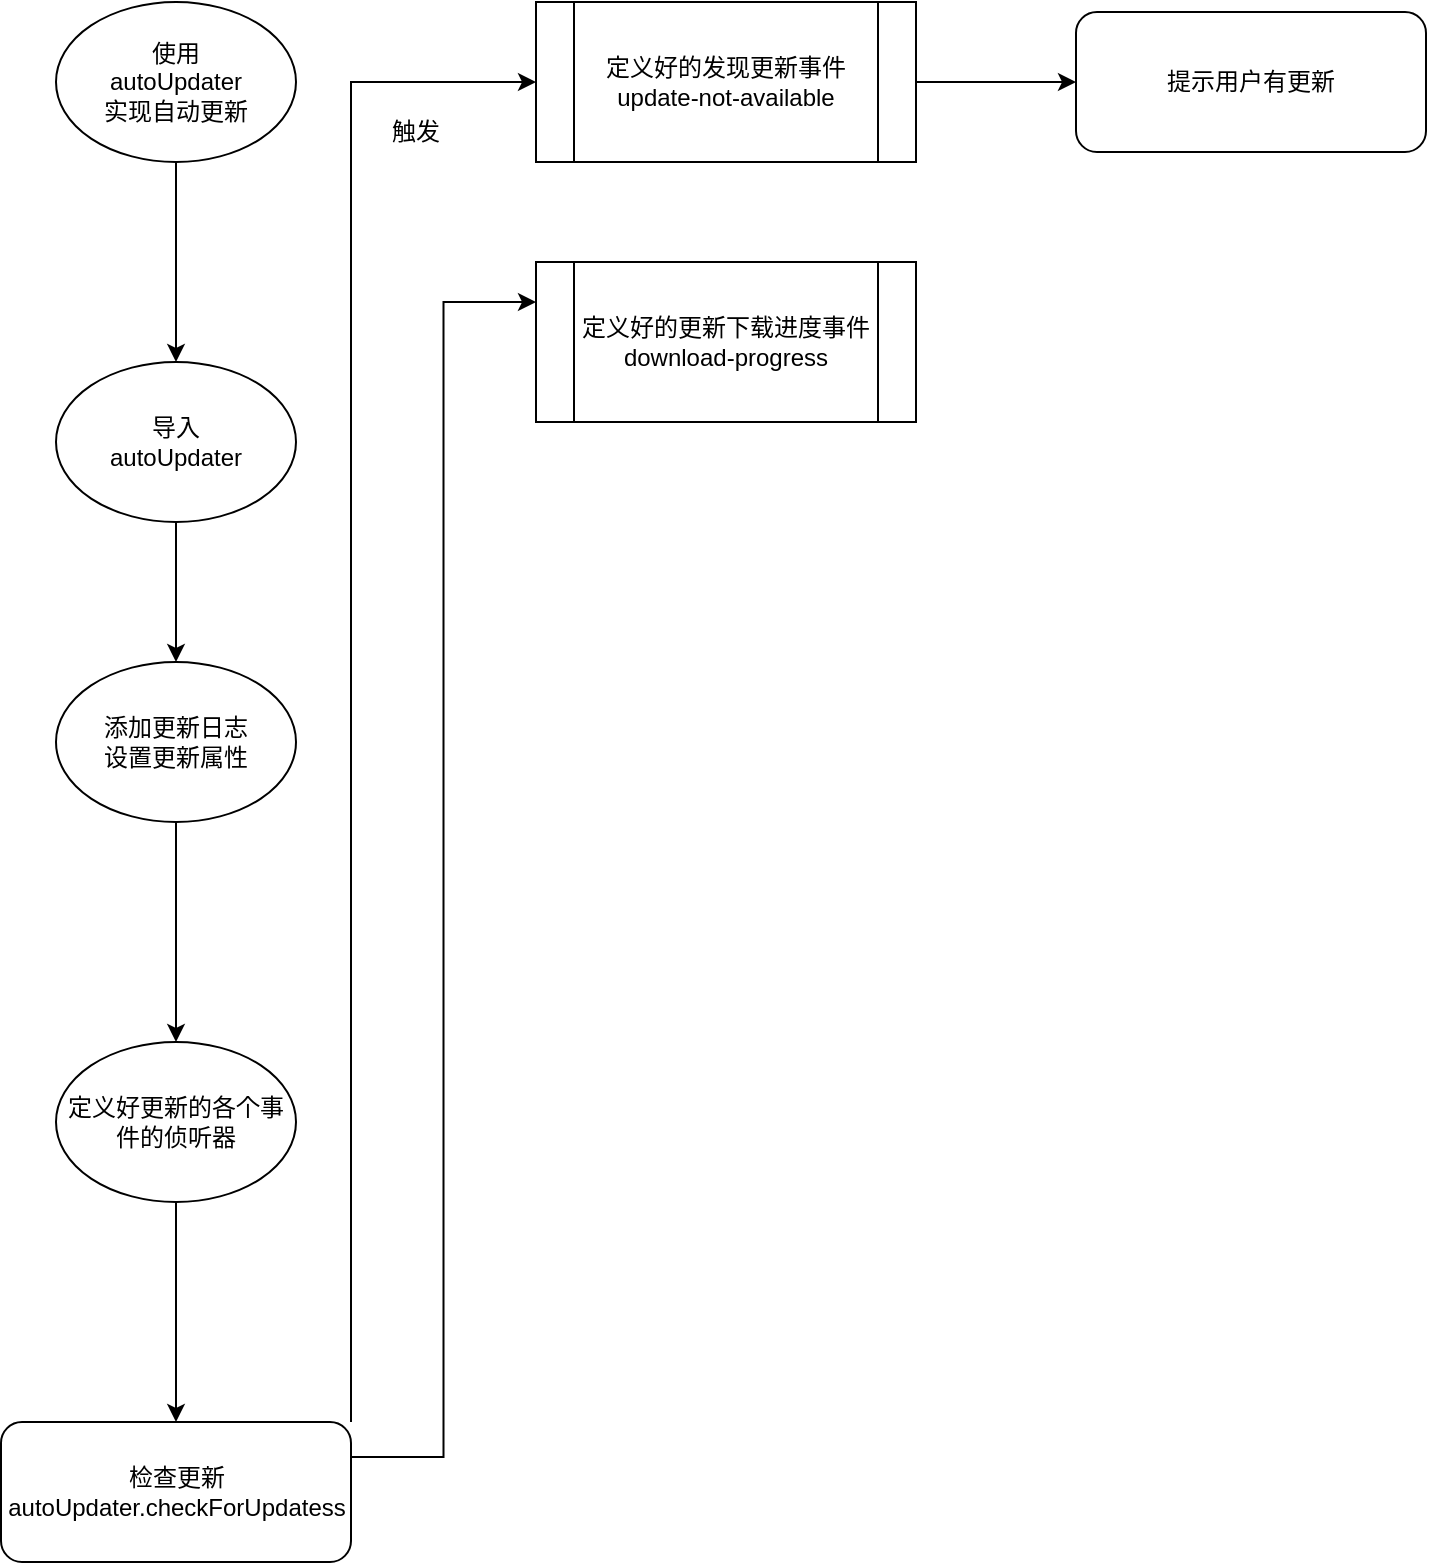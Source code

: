 <mxfile version="14.2.3" type="github">
  <diagram id="F97wJb-DD7JK8EOw3NRO" name="第 1 页">
    <mxGraphModel dx="1929" dy="582" grid="1" gridSize="10" guides="1" tooltips="1" connect="1" arrows="1" fold="1" page="1" pageScale="1" pageWidth="827" pageHeight="1169" math="0" shadow="0">
      <root>
        <mxCell id="0" />
        <mxCell id="1" parent="0" />
        <mxCell id="Sr2g0wbvPeNb8CKuxqv0-34" style="edgeStyle=orthogonalEdgeStyle;rounded=0;orthogonalLoop=1;jettySize=auto;html=1;exitX=0.5;exitY=1;exitDx=0;exitDy=0;entryX=0.5;entryY=0;entryDx=0;entryDy=0;" edge="1" parent="1" source="Sr2g0wbvPeNb8CKuxqv0-3" target="Sr2g0wbvPeNb8CKuxqv0-19">
          <mxGeometry relative="1" as="geometry" />
        </mxCell>
        <mxCell id="Sr2g0wbvPeNb8CKuxqv0-3" value="定义好更新的各个事件的侦听器" style="ellipse;whiteSpace=wrap;html=1;rounded=0;" vertex="1" parent="1">
          <mxGeometry x="-100" y="570" width="120" height="80" as="geometry" />
        </mxCell>
        <mxCell id="Sr2g0wbvPeNb8CKuxqv0-26" style="edgeStyle=orthogonalEdgeStyle;rounded=0;orthogonalLoop=1;jettySize=auto;html=1;exitX=0.5;exitY=1;exitDx=0;exitDy=0;" edge="1" parent="1" source="Sr2g0wbvPeNb8CKuxqv0-5" target="Sr2g0wbvPeNb8CKuxqv0-9">
          <mxGeometry relative="1" as="geometry" />
        </mxCell>
        <mxCell id="Sr2g0wbvPeNb8CKuxqv0-5" value="使用&lt;div&gt;autoUpdater&lt;/div&gt;&lt;div&gt;实现自动更新&lt;/div&gt;" style="ellipse;whiteSpace=wrap;html=1;rounded=0;" vertex="1" parent="1">
          <mxGeometry x="-100" y="50" width="120" height="80" as="geometry" />
        </mxCell>
        <mxCell id="Sr2g0wbvPeNb8CKuxqv0-32" style="edgeStyle=orthogonalEdgeStyle;rounded=0;orthogonalLoop=1;jettySize=auto;html=1;exitX=0.5;exitY=1;exitDx=0;exitDy=0;entryX=0.5;entryY=0;entryDx=0;entryDy=0;" edge="1" parent="1" source="Sr2g0wbvPeNb8CKuxqv0-9" target="Sr2g0wbvPeNb8CKuxqv0-31">
          <mxGeometry relative="1" as="geometry" />
        </mxCell>
        <mxCell id="Sr2g0wbvPeNb8CKuxqv0-9" value="&lt;span&gt;导入&lt;/span&gt;&lt;br&gt;&lt;span&gt;autoUpdater&lt;/span&gt;" style="ellipse;whiteSpace=wrap;html=1;" vertex="1" parent="1">
          <mxGeometry x="-100" y="230" width="120" height="80" as="geometry" />
        </mxCell>
        <mxCell id="Sr2g0wbvPeNb8CKuxqv0-40" style="edgeStyle=orthogonalEdgeStyle;rounded=0;orthogonalLoop=1;jettySize=auto;html=1;exitX=1;exitY=0.5;exitDx=0;exitDy=0;entryX=0;entryY=0.5;entryDx=0;entryDy=0;" edge="1" parent="1" source="Sr2g0wbvPeNb8CKuxqv0-15" target="Sr2g0wbvPeNb8CKuxqv0-24">
          <mxGeometry relative="1" as="geometry" />
        </mxCell>
        <mxCell id="Sr2g0wbvPeNb8CKuxqv0-15" value="定义好的发现更新事件&lt;br&gt;update-not-available" style="shape=process;whiteSpace=wrap;html=1;backgroundOutline=1;rounded=0;" vertex="1" parent="1">
          <mxGeometry x="140" y="50" width="190" height="80" as="geometry" />
        </mxCell>
        <mxCell id="Sr2g0wbvPeNb8CKuxqv0-36" style="edgeStyle=orthogonalEdgeStyle;rounded=0;orthogonalLoop=1;jettySize=auto;html=1;exitX=1;exitY=0;exitDx=0;exitDy=0;entryX=0;entryY=0.5;entryDx=0;entryDy=0;" edge="1" parent="1" source="Sr2g0wbvPeNb8CKuxqv0-19" target="Sr2g0wbvPeNb8CKuxqv0-15">
          <mxGeometry relative="1" as="geometry" />
        </mxCell>
        <mxCell id="Sr2g0wbvPeNb8CKuxqv0-39" style="edgeStyle=orthogonalEdgeStyle;rounded=0;orthogonalLoop=1;jettySize=auto;html=1;exitX=1;exitY=0.25;exitDx=0;exitDy=0;entryX=0;entryY=0.25;entryDx=0;entryDy=0;" edge="1" parent="1" source="Sr2g0wbvPeNb8CKuxqv0-19" target="Sr2g0wbvPeNb8CKuxqv0-38">
          <mxGeometry relative="1" as="geometry" />
        </mxCell>
        <mxCell id="Sr2g0wbvPeNb8CKuxqv0-19" value="检查更新&lt;br&gt;autoUpdater.checkForUpdatess" style="rounded=1;whiteSpace=wrap;html=1;" vertex="1" parent="1">
          <mxGeometry x="-127.5" y="760" width="175" height="70" as="geometry" />
        </mxCell>
        <mxCell id="Sr2g0wbvPeNb8CKuxqv0-22" value="触发" style="text;html=1;strokeColor=none;fillColor=none;align=center;verticalAlign=middle;whiteSpace=wrap;rounded=0;" vertex="1" parent="1">
          <mxGeometry x="60" y="100" width="40" height="30" as="geometry" />
        </mxCell>
        <mxCell id="Sr2g0wbvPeNb8CKuxqv0-24" value="提示用户有更新" style="rounded=1;whiteSpace=wrap;html=1;" vertex="1" parent="1">
          <mxGeometry x="410" y="55" width="175" height="70" as="geometry" />
        </mxCell>
        <mxCell id="Sr2g0wbvPeNb8CKuxqv0-33" style="edgeStyle=orthogonalEdgeStyle;rounded=0;orthogonalLoop=1;jettySize=auto;html=1;" edge="1" parent="1" source="Sr2g0wbvPeNb8CKuxqv0-31" target="Sr2g0wbvPeNb8CKuxqv0-3">
          <mxGeometry relative="1" as="geometry" />
        </mxCell>
        <mxCell id="Sr2g0wbvPeNb8CKuxqv0-31" value="添加更新日志&lt;br&gt;设置更新属性" style="ellipse;whiteSpace=wrap;html=1;rounded=0;" vertex="1" parent="1">
          <mxGeometry x="-100" y="380" width="120" height="80" as="geometry" />
        </mxCell>
        <mxCell id="Sr2g0wbvPeNb8CKuxqv0-38" value="定义好的更新下载进度事件&lt;br&gt;download-progress" style="shape=process;whiteSpace=wrap;html=1;backgroundOutline=1;rounded=0;" vertex="1" parent="1">
          <mxGeometry x="140" y="180" width="190" height="80" as="geometry" />
        </mxCell>
      </root>
    </mxGraphModel>
  </diagram>
</mxfile>
